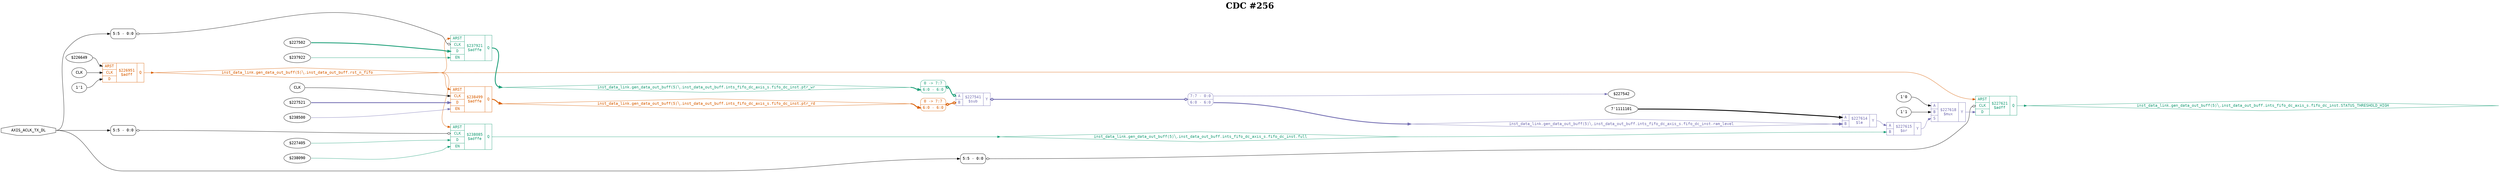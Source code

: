 digraph "spacefibre_light_top" {
label=<<b>CDC #256</b>>;
labelloc="t"
fontsize="30"
node ["fontname"="Courier"]
edge ["fontname"="Courier"]
rankdir="LR";
remincross=true;
n4 [ shape=octagon, label="AXIS_ACLK_TX_DL", color="black", fontcolor="black", href="/src/ip_spacefibre_light_top/spacefibre_light_top.vhd#58" ];
n5 [ shape=diamond, label="inst_data_link.gen_data_out_buff(5)&#9586;.inst_data_out_buff.ints_fifo_dc_axis_s.fifo_dc_inst.STATUS_THRESHOLD_HIGH", colorscheme="dark28", color="1", fontcolor="1", href="/src/ip/fifo_dc/fifo_dc.vhd#62" ];
n6 [ shape=diamond, label="inst_data_link.gen_data_out_buff(5)&#9586;.inst_data_out_buff.ints_fifo_dc_axis_s.fifo_dc_inst.full", colorscheme="dark28", color="1", fontcolor="1", href="/src/ip/fifo_dc/fifo_dc.vhd#127" ];
n7 [ shape=diamond, label="inst_data_link.gen_data_out_buff(5)&#9586;.inst_data_out_buff.ints_fifo_dc_axis_s.fifo_dc_inst.ptr_rd", colorscheme="dark28", color="2", fontcolor="2", href="/src/ip/fifo_dc/fifo_dc.vhd#98" ];
n8 [ shape=diamond, label="inst_data_link.gen_data_out_buff(5)&#9586;.inst_data_out_buff.ints_fifo_dc_axis_s.fifo_dc_inst.ptr_wr", colorscheme="dark28", color="1", fontcolor="1", href="/src/ip/fifo_dc/fifo_dc.vhd#94" ];
n9 [ shape=diamond, label="inst_data_link.gen_data_out_buff(5)&#9586;.inst_data_out_buff.ints_fifo_dc_axis_s.fifo_dc_inst.ram_level", colorscheme="dark28", color="3", fontcolor="3", href="/src/ip/fifo_dc/fifo_dc.vhd#109" ];
n10 [ shape=diamond, label="inst_data_link.gen_data_out_buff(5)&#9586;.inst_data_out_buff.rst_n_fifo", colorscheme="dark28", color="2", fontcolor="2", href="/src/module_data_link/data_out_buf.vhd#165" ];
{ rank="source"; n4;}
{ rank="sink";}
v1 [ label="$227502" ];
v2 [ label="$237922" ];
c16 [ shape=record, label="{{<p11> ARST|<p12> CLK|<p13> D|<p14> EN}|$237921\n$adffe|{<p15> Q}}", colorscheme="dark28", color="1", fontcolor="1" , href="/src/ip/fifo_dc/fifo_dc.vhd#199"  ];
x0 [ shape=record, style=rounded, label="<s0> 5:5 - 0:0 ", color="black", fontcolor="black" ];
x0:e -> c16:p12:w [arrowhead=odiamond, arrowtail=odiamond, dir=both, color="black", fontcolor="black", label=""];
v4 [ label="$227405" ];
v5 [ label="$238090" ];
c17 [ shape=record, label="{{<p11> ARST|<p12> CLK|<p13> D|<p14> EN}|$238085\n$adffe|{<p15> Q}}", colorscheme="dark28", color="1", fontcolor="1" , href="/src/ip/fifo_dc/fifo_dc.vhd#256"  ];
x3 [ shape=record, style=rounded, label="<s0> 5:5 - 0:0 ", color="black", fontcolor="black" ];
x3:e -> c17:p12:w [arrowhead=odiamond, arrowtail=odiamond, dir=both, color="black", fontcolor="black", label=""];
v6 [ label="CLK" ];
v7 [ label="$227521" ];
v8 [ label="$238500" ];
c18 [ shape=record, label="{{<p11> ARST|<p12> CLK|<p13> D|<p14> EN}|$238499\n$adffe|{<p15> Q}}", colorscheme="dark28", color="2", fontcolor="2" , href="/src/ip/fifo_dc/fifo_dc.vhd#321"  ];
v9 [ label="$226649" ];
v10 [ label="CLK" ];
v11 [ label="1'1" ];
c19 [ shape=record, label="{{<p11> ARST|<p12> CLK|<p13> D}|$226951\n$adff|{<p15> Q}}", colorscheme="dark28", color="2", fontcolor="2" , href="/src/module_data_link/data_out_buf.vhd#225"  ];
v12 [ label="7'1111101" ];
c23 [ shape=record, label="{{<p20> A|<p21> B}|$227614\n$le|{<p22> Y}}", colorscheme="dark28", color="3", fontcolor="3" , href="/src/ip/fifo_dc/fifo_dc.vhd#272"  ];
c24 [ shape=record, label="{{<p11> ARST|<p12> CLK|<p13> D}|$227621\n$adff|{<p15> Q}}", colorscheme="dark28", color="1", fontcolor="1" , href="/src/ip/fifo_dc/fifo_dc.vhd#256"  ];
x13 [ shape=record, style=rounded, label="<s0> 5:5 - 0:0 ", color="black", fontcolor="black" ];
x13:e -> c24:p12:w [arrowhead=odiamond, arrowtail=odiamond, dir=both, color="black", fontcolor="black", label=""];
c25 [ shape=record, label="{{<p20> A|<p21> B}|$227615\n$or|{<p22> Y}}", colorscheme="dark28", color="3", fontcolor="3" , href="/src/ip/fifo_dc/fifo_dc.vhd#272"  ];
v14 [ label="1'0" ];
v15 [ label="1'1" ];
c27 [ shape=record, label="{{<p20> A|<p21> B|<p26> S}|$227618\n$mux|{<p22> Y}}", colorscheme="dark28", color="3", fontcolor="3" , href="/src/ip/fifo_dc/fifo_dc.vhd#272"  ];
v19 [ label="$227542" ];
c28 [ shape=record, label="{{<p20> A|<p21> B}|$227541\n$sub|{<p22> Y}}", colorscheme="dark28", color="3", fontcolor="3" , href="/src/ip/fifo_dc/fifo_dc.vhd#160"  ];
x16 [ shape=record, style=rounded, label="0 -&gt; 7:7 |<s0> 6:0 - 6:0 ", colorscheme="dark28", color="1", fontcolor="1" ];
x16:e -> c28:p20:w [arrowhead=odiamond, arrowtail=odiamond, dir=both, colorscheme="dark28", color="1", fontcolor="1", style="setlinewidth(3)", label=""];
x17 [ shape=record, style=rounded, label="0 -&gt; 7:7 |<s0> 6:0 - 6:0 ", colorscheme="dark28", color="2", fontcolor="2" ];
x17:e -> c28:p21:w [arrowhead=odiamond, arrowtail=odiamond, dir=both, colorscheme="dark28", color="2", fontcolor="2", style="setlinewidth(3)", label=""];
x18 [ shape=record, style=rounded, label="<s1> 7:7 - 0:0 |<s0> 6:0 - 6:0 ", colorscheme="dark28", color="3", fontcolor="3" ];
c28:p22:e -> x18:w [arrowhead=odiamond, arrowtail=odiamond, dir=both, colorscheme="dark28", color="3", fontcolor="3", style="setlinewidth(3)", label=""];
c23:p22:e -> c25:p20:w [colorscheme="dark28", color="3", fontcolor="3", label=""];
c19:p15:e -> n10:w [colorscheme="dark28", color="2", fontcolor="2", label=""];
n10:e -> c16:p11:w [colorscheme="dark28", color="2", fontcolor="2", label=""];
n10:e -> c17:p11:w [colorscheme="dark28", color="2", fontcolor="2", label=""];
n10:e -> c18:p11:w [colorscheme="dark28", color="2", fontcolor="2", label=""];
n10:e -> c24:p11:w [colorscheme="dark28", color="2", fontcolor="2", label=""];
c25:p22:e -> c27:p26:w [colorscheme="dark28", color="3", fontcolor="3", label=""];
c27:p22:e -> c24:p13:w [colorscheme="dark28", color="3", fontcolor="3", label=""];
n4:e -> x0:s0:w [color="black", fontcolor="black", label=""];
n4:e -> x13:s0:w [color="black", fontcolor="black", label=""];
n4:e -> x3:s0:w [color="black", fontcolor="black", label=""];
c24:p15:e -> n5:w [colorscheme="dark28", color="1", fontcolor="1", label=""];
c17:p15:e -> n6:w [colorscheme="dark28", color="1", fontcolor="1", label=""];
n6:e -> c25:p21:w [colorscheme="dark28", color="1", fontcolor="1", label=""];
c18:p15:e -> n7:w [colorscheme="dark28", color="2", fontcolor="2", style="setlinewidth(3)", label=""];
n7:e -> x17:s0:w [colorscheme="dark28", color="2", fontcolor="2", style="setlinewidth(3)", label=""];
c16:p15:e -> n8:w [colorscheme="dark28", color="1", fontcolor="1", style="setlinewidth(3)", label=""];
n8:e -> x16:s0:w [colorscheme="dark28", color="1", fontcolor="1", style="setlinewidth(3)", label=""];
x18:s0:e -> n9:w [colorscheme="dark28", color="3", fontcolor="3", style="setlinewidth(3)", label=""];
n9:e -> c23:p21:w [colorscheme="dark28", color="3", fontcolor="3", style="setlinewidth(3)", label=""];
v1:e -> c16:p13:w [colorscheme="dark28", color="1", fontcolor="1", style="setlinewidth(3)", label=""];
v10:e -> c19:p12:w [color="black", fontcolor="black", label=""];
v11:e -> c19:p13:w [color="black", fontcolor="black", label=""];
v12:e -> c23:p20:w [color="black", fontcolor="black", style="setlinewidth(3)", label=""];
v14:e -> c27:p20:w [color="black", fontcolor="black", label=""];
v15:e -> c27:p21:w [color="black", fontcolor="black", label=""];
x18:s1:e -> v19:w [colorscheme="dark28", color="3", fontcolor="3", label=""];
v2:e -> c16:p14:w [colorscheme="dark28", color="1", fontcolor="1", label=""];
v4:e -> c17:p13:w [colorscheme="dark28", color="1", fontcolor="1", label=""];
v5:e -> c17:p14:w [colorscheme="dark28", color="1", fontcolor="1", label=""];
v6:e -> c18:p12:w [color="black", fontcolor="black", label=""];
v7:e -> c18:p13:w [colorscheme="dark28", color="3", fontcolor="3", style="setlinewidth(3)", label=""];
v8:e -> c18:p14:w [colorscheme="dark28", color="3", fontcolor="3", label=""];
v9:e -> c19:p11:w [color="black", fontcolor="black", label=""];
}
